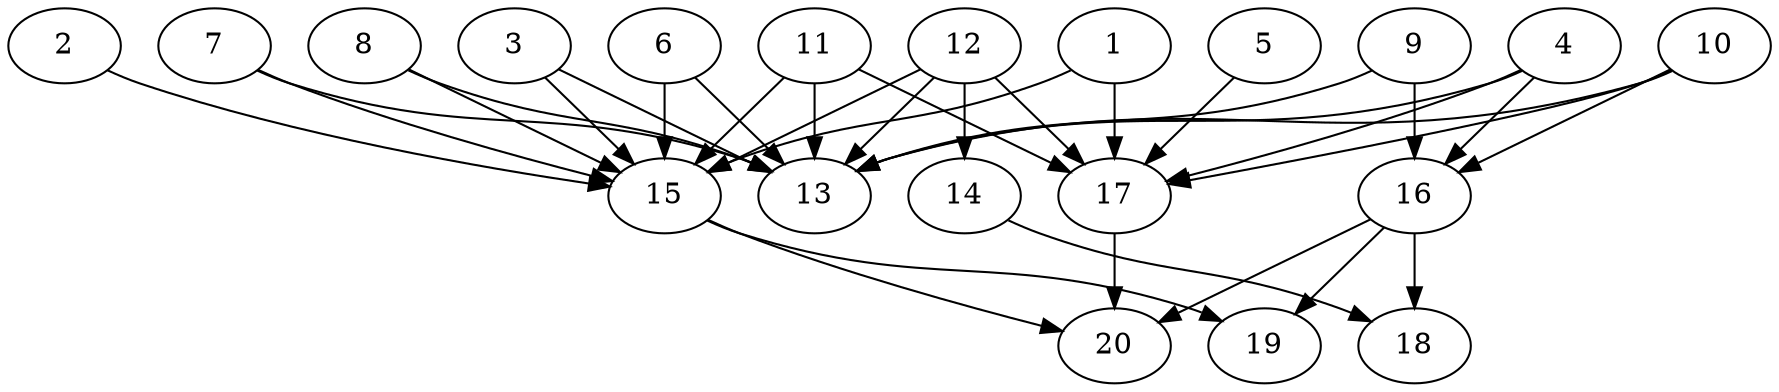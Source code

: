 // DAG automatically generated by daggen at Tue Aug  6 16:20:30 2019
// ./daggen --dot -n 20 --ccr 0.4 --fat 0.8 --regular 0.5 --density 0.7 --mindata 5242880 --maxdata 52428800 
digraph G {
  1 [size="56611840", alpha="0.05", expect_size="22644736"] 
  1 -> 15 [size ="22644736"]
  1 -> 17 [size ="22644736"]
  2 [size="66496000", alpha="0.09", expect_size="26598400"] 
  2 -> 15 [size ="26598400"]
  3 [size="90316800", alpha="0.12", expect_size="36126720"] 
  3 -> 13 [size ="36126720"]
  3 -> 15 [size ="36126720"]
  4 [size="97953280", alpha="0.10", expect_size="39181312"] 
  4 -> 13 [size ="39181312"]
  4 -> 16 [size ="39181312"]
  4 -> 17 [size ="39181312"]
  5 [size="72824320", alpha="0.19", expect_size="29129728"] 
  5 -> 17 [size ="29129728"]
  6 [size="109373440", alpha="0.16", expect_size="43749376"] 
  6 -> 13 [size ="43749376"]
  6 -> 15 [size ="43749376"]
  7 [size="54955520", alpha="0.06", expect_size="21982208"] 
  7 -> 13 [size ="21982208"]
  7 -> 15 [size ="21982208"]
  8 [size="82598400", alpha="0.01", expect_size="33039360"] 
  8 -> 13 [size ="33039360"]
  8 -> 15 [size ="33039360"]
  9 [size="73446400", alpha="0.16", expect_size="29378560"] 
  9 -> 13 [size ="29378560"]
  9 -> 16 [size ="29378560"]
  10 [size="100981760", alpha="0.18", expect_size="40392704"] 
  10 -> 13 [size ="40392704"]
  10 -> 16 [size ="40392704"]
  10 -> 17 [size ="40392704"]
  11 [size="115074560", alpha="0.15", expect_size="46029824"] 
  11 -> 13 [size ="46029824"]
  11 -> 15 [size ="46029824"]
  11 -> 17 [size ="46029824"]
  12 [size="25533440", alpha="0.12", expect_size="10213376"] 
  12 -> 13 [size ="10213376"]
  12 -> 14 [size ="10213376"]
  12 -> 15 [size ="10213376"]
  12 -> 17 [size ="10213376"]
  13 [size="77404160", alpha="0.07", expect_size="30961664"] 
  14 [size="30466560", alpha="0.00", expect_size="12186624"] 
  14 -> 18 [size ="12186624"]
  15 [size="90872320", alpha="0.11", expect_size="36348928"] 
  15 -> 19 [size ="36348928"]
  15 -> 20 [size ="36348928"]
  16 [size="84794880", alpha="0.00", expect_size="33917952"] 
  16 -> 18 [size ="33917952"]
  16 -> 19 [size ="33917952"]
  16 -> 20 [size ="33917952"]
  17 [size="62517760", alpha="0.07", expect_size="25007104"] 
  17 -> 20 [size ="25007104"]
  18 [size="95664640", alpha="0.08", expect_size="38265856"] 
  19 [size="102315520", alpha="0.01", expect_size="40926208"] 
  20 [size="79342080", alpha="0.09", expect_size="31736832"] 
}
